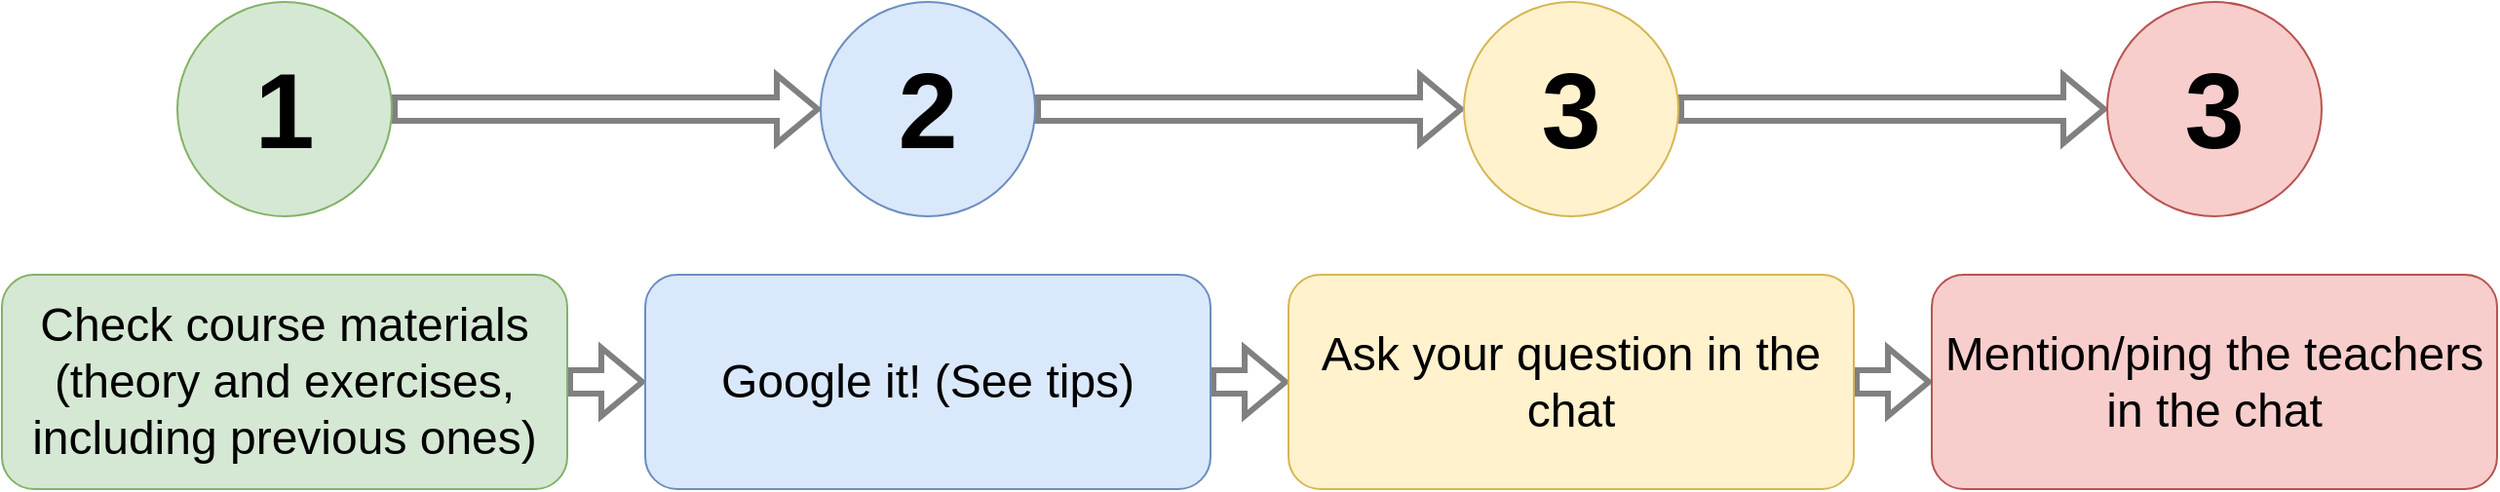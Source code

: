 <mxfile version="21.3.5" type="github">
  <diagram name="Page-1" id="p_YaUgyWWCoO-w8o537r">
    <mxGraphModel dx="1718" dy="1523" grid="1" gridSize="10" guides="1" tooltips="1" connect="1" arrows="1" fold="1" page="1" pageScale="1" pageWidth="4681" pageHeight="3300" math="0" shadow="0">
      <root>
        <mxCell id="0" />
        <mxCell id="1" parent="0" />
        <mxCell id="_V6IDjI6f9aKt-EAS55Z-19" style="edgeStyle=orthogonalEdgeStyle;rounded=0;orthogonalLoop=1;jettySize=auto;html=1;exitX=1;exitY=0.5;exitDx=0;exitDy=0;entryX=0;entryY=0.5;entryDx=0;entryDy=0;shape=flexArrow;strokeWidth=3;strokeColor=#808080;" edge="1" parent="1" source="_V6IDjI6f9aKt-EAS55Z-1" target="_V6IDjI6f9aKt-EAS55Z-4">
          <mxGeometry relative="1" as="geometry" />
        </mxCell>
        <mxCell id="_V6IDjI6f9aKt-EAS55Z-1" value="&lt;font style=&quot;font-size: 24px;&quot;&gt;Check course materials (theory and exercises, including previous ones)&lt;br&gt;&lt;/font&gt;" style="rounded=1;whiteSpace=wrap;html=1;fillColor=#d5e8d4;strokeColor=#82b366;" vertex="1" parent="1">
          <mxGeometry x="1000" y="880" width="290" height="110" as="geometry" />
        </mxCell>
        <mxCell id="_V6IDjI6f9aKt-EAS55Z-15" style="edgeStyle=orthogonalEdgeStyle;rounded=0;orthogonalLoop=1;jettySize=auto;html=1;exitX=1;exitY=0.5;exitDx=0;exitDy=0;entryX=0;entryY=0.5;entryDx=0;entryDy=0;strokeWidth=3;shape=flexArrow;strokeColor=#808080;" edge="1" parent="1" source="_V6IDjI6f9aKt-EAS55Z-2" target="_V6IDjI6f9aKt-EAS55Z-3">
          <mxGeometry relative="1" as="geometry" />
        </mxCell>
        <mxCell id="_V6IDjI6f9aKt-EAS55Z-2" value="&lt;b&gt;&lt;font style=&quot;font-size: 55px;&quot;&gt;&lt;font style=&quot;font-size: 55px;&quot;&gt;1&lt;/font&gt;&lt;/font&gt;&lt;/b&gt;" style="ellipse;whiteSpace=wrap;html=1;aspect=fixed;fillColor=#d5e8d4;strokeColor=#82b366;" vertex="1" parent="1">
          <mxGeometry x="1090" y="740" width="110" height="110" as="geometry" />
        </mxCell>
        <mxCell id="_V6IDjI6f9aKt-EAS55Z-16" style="edgeStyle=orthogonalEdgeStyle;rounded=0;orthogonalLoop=1;jettySize=auto;html=1;exitX=1;exitY=0.5;exitDx=0;exitDy=0;entryX=0;entryY=0.5;entryDx=0;entryDy=0;strokeWidth=3;shape=flexArrow;strokeColor=#808080;" edge="1" parent="1" source="_V6IDjI6f9aKt-EAS55Z-3" target="_V6IDjI6f9aKt-EAS55Z-5">
          <mxGeometry relative="1" as="geometry" />
        </mxCell>
        <mxCell id="_V6IDjI6f9aKt-EAS55Z-3" value="&lt;font style=&quot;font-size: 55px;&quot;&gt;&lt;b&gt;&lt;font style=&quot;font-size: 55px;&quot;&gt;2&lt;/font&gt;&lt;/b&gt;&lt;/font&gt;" style="ellipse;whiteSpace=wrap;html=1;aspect=fixed;fillColor=#dae8fc;strokeColor=#6c8ebf;" vertex="1" parent="1">
          <mxGeometry x="1420" y="740" width="110" height="110" as="geometry" />
        </mxCell>
        <mxCell id="_V6IDjI6f9aKt-EAS55Z-20" style="edgeStyle=orthogonalEdgeStyle;rounded=0;orthogonalLoop=1;jettySize=auto;html=1;exitX=1;exitY=0.5;exitDx=0;exitDy=0;entryX=0;entryY=0.5;entryDx=0;entryDy=0;shape=flexArrow;strokeColor=#808080;strokeWidth=3;" edge="1" parent="1" source="_V6IDjI6f9aKt-EAS55Z-4" target="_V6IDjI6f9aKt-EAS55Z-6">
          <mxGeometry relative="1" as="geometry" />
        </mxCell>
        <mxCell id="_V6IDjI6f9aKt-EAS55Z-4" value="&lt;font style=&quot;font-size: 24px;&quot;&gt;Google it! (See tips)&lt;br&gt;&lt;/font&gt;" style="rounded=1;whiteSpace=wrap;html=1;fillColor=#dae8fc;strokeColor=#6c8ebf;" vertex="1" parent="1">
          <mxGeometry x="1330" y="880" width="290" height="110" as="geometry" />
        </mxCell>
        <mxCell id="_V6IDjI6f9aKt-EAS55Z-18" style="edgeStyle=orthogonalEdgeStyle;rounded=0;orthogonalLoop=1;jettySize=auto;html=1;exitX=1;exitY=0.5;exitDx=0;exitDy=0;entryX=0;entryY=0.5;entryDx=0;entryDy=0;strokeWidth=3;shape=flexArrow;strokeColor=#808080;" edge="1" parent="1" source="_V6IDjI6f9aKt-EAS55Z-5" target="_V6IDjI6f9aKt-EAS55Z-7">
          <mxGeometry relative="1" as="geometry" />
        </mxCell>
        <mxCell id="_V6IDjI6f9aKt-EAS55Z-5" value="&lt;font style=&quot;font-size: 55px;&quot;&gt;&lt;b&gt;&lt;font style=&quot;font-size: 55px;&quot;&gt;3&lt;/font&gt;&lt;/b&gt;&lt;/font&gt;" style="ellipse;whiteSpace=wrap;html=1;aspect=fixed;fillColor=#fff2cc;strokeColor=#d6b656;" vertex="1" parent="1">
          <mxGeometry x="1750" y="740" width="110" height="110" as="geometry" />
        </mxCell>
        <mxCell id="_V6IDjI6f9aKt-EAS55Z-21" style="edgeStyle=orthogonalEdgeStyle;rounded=0;orthogonalLoop=1;jettySize=auto;html=1;exitX=1;exitY=0.5;exitDx=0;exitDy=0;entryX=0;entryY=0.5;entryDx=0;entryDy=0;shape=flexArrow;strokeWidth=3;strokeColor=#808080;" edge="1" parent="1" source="_V6IDjI6f9aKt-EAS55Z-6" target="_V6IDjI6f9aKt-EAS55Z-8">
          <mxGeometry relative="1" as="geometry" />
        </mxCell>
        <mxCell id="_V6IDjI6f9aKt-EAS55Z-6" value="&lt;font style=&quot;font-size: 24px;&quot;&gt;Ask your question in the chat&lt;br&gt;&lt;/font&gt;" style="rounded=1;whiteSpace=wrap;html=1;fillColor=#fff2cc;strokeColor=#d6b656;" vertex="1" parent="1">
          <mxGeometry x="1660" y="880" width="290" height="110" as="geometry" />
        </mxCell>
        <mxCell id="_V6IDjI6f9aKt-EAS55Z-7" value="&lt;font style=&quot;font-size: 55px;&quot;&gt;&lt;b&gt;&lt;font style=&quot;font-size: 55px;&quot;&gt;3&lt;/font&gt;&lt;/b&gt;&lt;/font&gt;" style="ellipse;whiteSpace=wrap;html=1;aspect=fixed;fillColor=#f8cecc;strokeColor=#b85450;" vertex="1" parent="1">
          <mxGeometry x="2080" y="740" width="110" height="110" as="geometry" />
        </mxCell>
        <mxCell id="_V6IDjI6f9aKt-EAS55Z-8" value="&lt;font style=&quot;font-size: 24px;&quot;&gt;Mention/ping the teachers in the chat&lt;br&gt;&lt;/font&gt;" style="rounded=1;whiteSpace=wrap;html=1;fillColor=#f8cecc;strokeColor=#b85450;" vertex="1" parent="1">
          <mxGeometry x="1990" y="880" width="290" height="110" as="geometry" />
        </mxCell>
      </root>
    </mxGraphModel>
  </diagram>
</mxfile>
